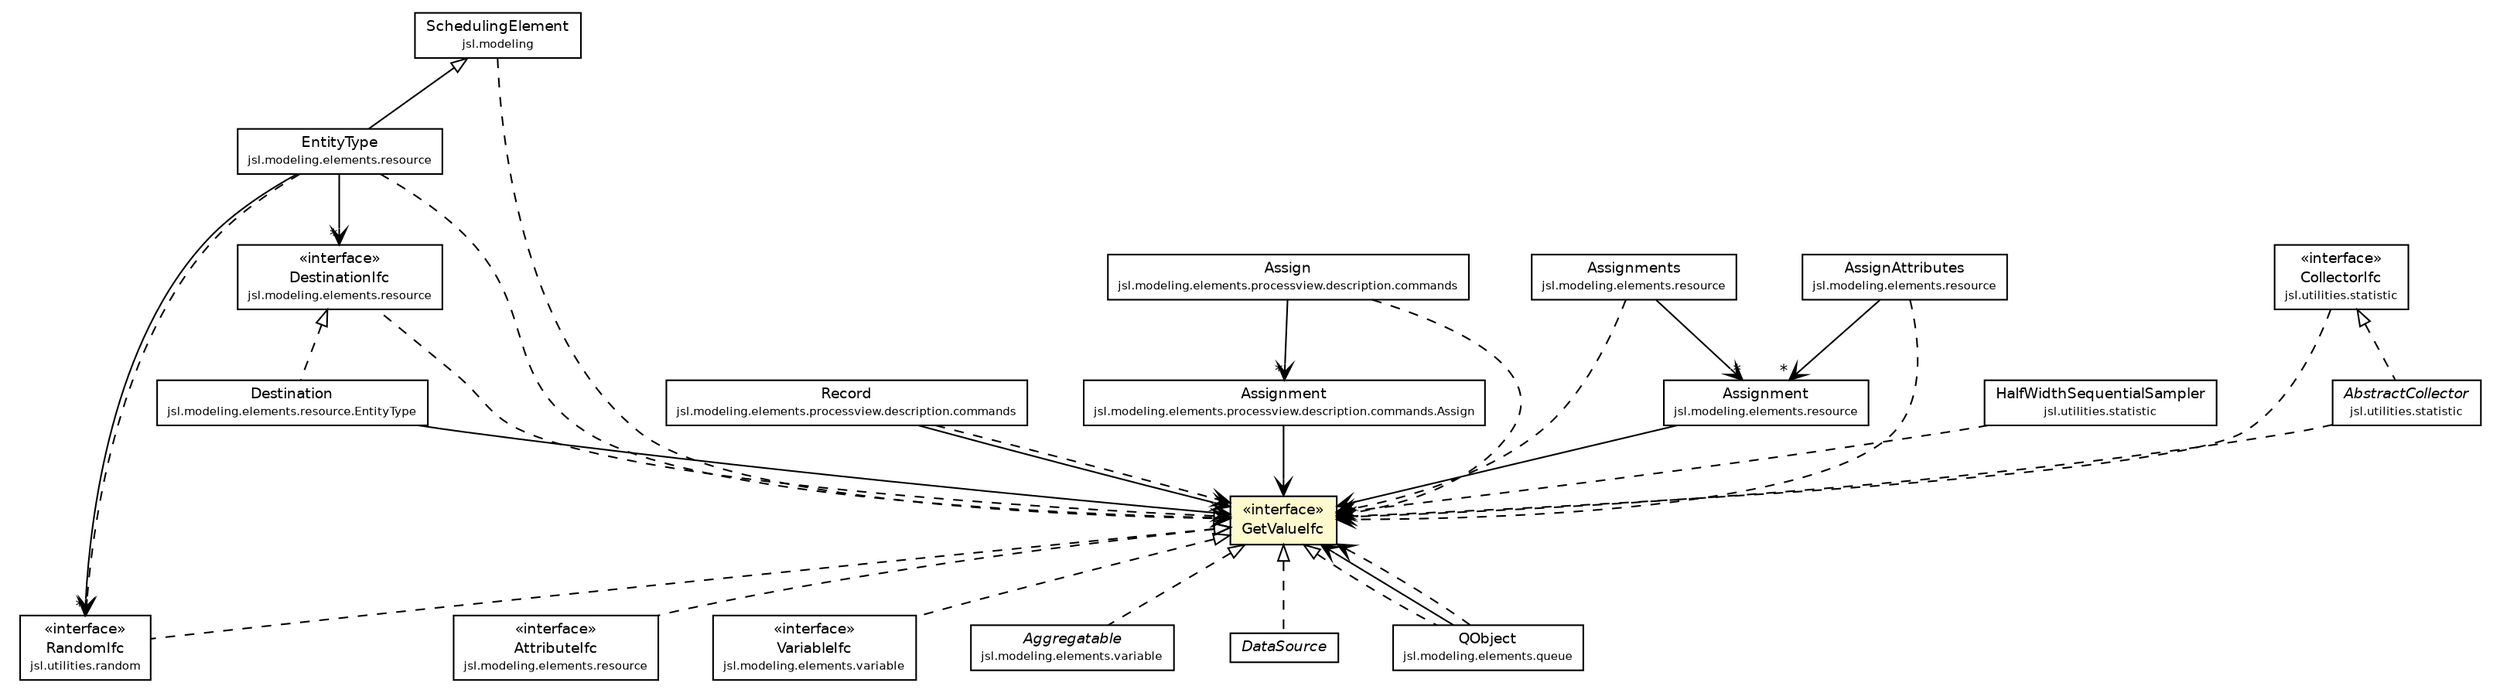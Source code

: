 #!/usr/local/bin/dot
#
# Class diagram 
# Generated by UMLGraph version 5.4 (http://www.umlgraph.org/)
#

digraph G {
	edge [fontname="Helvetica",fontsize=10,labelfontname="Helvetica",labelfontsize=10];
	node [fontname="Helvetica",fontsize=10,shape=plaintext];
	nodesep=0.25;
	ranksep=0.5;
	// jsl.modeling.SchedulingElement
	c88317 [label=<<table title="jsl.modeling.SchedulingElement" border="0" cellborder="1" cellspacing="0" cellpadding="2" port="p" href="../modeling/SchedulingElement.html">
		<tr><td><table border="0" cellspacing="0" cellpadding="1">
<tr><td align="center" balign="center"> SchedulingElement </td></tr>
<tr><td align="center" balign="center"><font point-size="7.0"> jsl.modeling </font></td></tr>
		</table></td></tr>
		</table>>, URL="../modeling/SchedulingElement.html", fontname="Helvetica", fontcolor="black", fontsize=9.0];
	// jsl.modeling.elements.processview.description.commands.Record
	c88386 [label=<<table title="jsl.modeling.elements.processview.description.commands.Record" border="0" cellborder="1" cellspacing="0" cellpadding="2" port="p" href="../modeling/elements/processview/description/commands/Record.html">
		<tr><td><table border="0" cellspacing="0" cellpadding="1">
<tr><td align="center" balign="center"> Record </td></tr>
<tr><td align="center" balign="center"><font point-size="7.0"> jsl.modeling.elements.processview.description.commands </font></td></tr>
		</table></td></tr>
		</table>>, URL="../modeling/elements/processview/description/commands/Record.html", fontname="Helvetica", fontcolor="black", fontsize=9.0];
	// jsl.modeling.elements.processview.description.commands.Assign
	c88388 [label=<<table title="jsl.modeling.elements.processview.description.commands.Assign" border="0" cellborder="1" cellspacing="0" cellpadding="2" port="p" href="../modeling/elements/processview/description/commands/Assign.html">
		<tr><td><table border="0" cellspacing="0" cellpadding="1">
<tr><td align="center" balign="center"> Assign </td></tr>
<tr><td align="center" balign="center"><font point-size="7.0"> jsl.modeling.elements.processview.description.commands </font></td></tr>
		</table></td></tr>
		</table>>, URL="../modeling/elements/processview/description/commands/Assign.html", fontname="Helvetica", fontcolor="black", fontsize=9.0];
	// jsl.modeling.elements.processview.description.commands.Assign.Assignment
	c88389 [label=<<table title="jsl.modeling.elements.processview.description.commands.Assign.Assignment" border="0" cellborder="1" cellspacing="0" cellpadding="2" port="p" href="../modeling/elements/processview/description/commands/Assign.Assignment.html">
		<tr><td><table border="0" cellspacing="0" cellpadding="1">
<tr><td align="center" balign="center"> Assignment </td></tr>
<tr><td align="center" balign="center"><font point-size="7.0"> jsl.modeling.elements.processview.description.commands.Assign </font></td></tr>
		</table></td></tr>
		</table>>, URL="../modeling/elements/processview/description/commands/Assign.Assignment.html", fontname="Helvetica", fontcolor="black", fontsize=9.0];
	// jsl.modeling.elements.queue.QObject
	c88399 [label=<<table title="jsl.modeling.elements.queue.QObject" border="0" cellborder="1" cellspacing="0" cellpadding="2" port="p" href="../modeling/elements/queue/QObject.html">
		<tr><td><table border="0" cellspacing="0" cellpadding="1">
<tr><td align="center" balign="center"> QObject </td></tr>
<tr><td align="center" balign="center"><font point-size="7.0"> jsl.modeling.elements.queue </font></td></tr>
		</table></td></tr>
		</table>>, URL="../modeling/elements/queue/QObject.html", fontname="Helvetica", fontcolor="black", fontsize=9.0];
	// jsl.modeling.elements.resource.EntityType
	c88444 [label=<<table title="jsl.modeling.elements.resource.EntityType" border="0" cellborder="1" cellspacing="0" cellpadding="2" port="p" href="../modeling/elements/resource/EntityType.html">
		<tr><td><table border="0" cellspacing="0" cellpadding="1">
<tr><td align="center" balign="center"> EntityType </td></tr>
<tr><td align="center" balign="center"><font point-size="7.0"> jsl.modeling.elements.resource </font></td></tr>
		</table></td></tr>
		</table>>, URL="../modeling/elements/resource/EntityType.html", fontname="Helvetica", fontcolor="black", fontsize=9.0];
	// jsl.modeling.elements.resource.EntityType.Destination
	c88446 [label=<<table title="jsl.modeling.elements.resource.EntityType.Destination" border="0" cellborder="1" cellspacing="0" cellpadding="2" port="p" href="../modeling/elements/resource/EntityType.Destination.html">
		<tr><td><table border="0" cellspacing="0" cellpadding="1">
<tr><td align="center" balign="center"> Destination </td></tr>
<tr><td align="center" balign="center"><font point-size="7.0"> jsl.modeling.elements.resource.EntityType </font></td></tr>
		</table></td></tr>
		</table>>, URL="../modeling/elements/resource/EntityType.Destination.html", fontname="Helvetica", fontcolor="black", fontsize=9.0];
	// jsl.modeling.elements.resource.DestinationIfc
	c88461 [label=<<table title="jsl.modeling.elements.resource.DestinationIfc" border="0" cellborder="1" cellspacing="0" cellpadding="2" port="p" href="../modeling/elements/resource/DestinationIfc.html">
		<tr><td><table border="0" cellspacing="0" cellpadding="1">
<tr><td align="center" balign="center"> &#171;interface&#187; </td></tr>
<tr><td align="center" balign="center"> DestinationIfc </td></tr>
<tr><td align="center" balign="center"><font point-size="7.0"> jsl.modeling.elements.resource </font></td></tr>
		</table></td></tr>
		</table>>, URL="../modeling/elements/resource/DestinationIfc.html", fontname="Helvetica", fontcolor="black", fontsize=9.0];
	// jsl.modeling.elements.resource.AttributeIfc
	c88468 [label=<<table title="jsl.modeling.elements.resource.AttributeIfc" border="0" cellborder="1" cellspacing="0" cellpadding="2" port="p" href="../modeling/elements/resource/AttributeIfc.html">
		<tr><td><table border="0" cellspacing="0" cellpadding="1">
<tr><td align="center" balign="center"> &#171;interface&#187; </td></tr>
<tr><td align="center" balign="center"> AttributeIfc </td></tr>
<tr><td align="center" balign="center"><font point-size="7.0"> jsl.modeling.elements.resource </font></td></tr>
		</table></td></tr>
		</table>>, URL="../modeling/elements/resource/AttributeIfc.html", fontname="Helvetica", fontcolor="black", fontsize=9.0];
	// jsl.modeling.elements.resource.Assignments
	c88470 [label=<<table title="jsl.modeling.elements.resource.Assignments" border="0" cellborder="1" cellspacing="0" cellpadding="2" port="p" href="../modeling/elements/resource/Assignments.html">
		<tr><td><table border="0" cellspacing="0" cellpadding="1">
<tr><td align="center" balign="center"> Assignments </td></tr>
<tr><td align="center" balign="center"><font point-size="7.0"> jsl.modeling.elements.resource </font></td></tr>
		</table></td></tr>
		</table>>, URL="../modeling/elements/resource/Assignments.html", fontname="Helvetica", fontcolor="black", fontsize=9.0];
	// jsl.modeling.elements.resource.Assignment
	c88471 [label=<<table title="jsl.modeling.elements.resource.Assignment" border="0" cellborder="1" cellspacing="0" cellpadding="2" port="p" href="../modeling/elements/resource/Assignment.html">
		<tr><td><table border="0" cellspacing="0" cellpadding="1">
<tr><td align="center" balign="center"> Assignment </td></tr>
<tr><td align="center" balign="center"><font point-size="7.0"> jsl.modeling.elements.resource </font></td></tr>
		</table></td></tr>
		</table>>, URL="../modeling/elements/resource/Assignment.html", fontname="Helvetica", fontcolor="black", fontsize=9.0];
	// jsl.modeling.elements.resource.AssignAttributes
	c88472 [label=<<table title="jsl.modeling.elements.resource.AssignAttributes" border="0" cellborder="1" cellspacing="0" cellpadding="2" port="p" href="../modeling/elements/resource/AssignAttributes.html">
		<tr><td><table border="0" cellspacing="0" cellpadding="1">
<tr><td align="center" balign="center"> AssignAttributes </td></tr>
<tr><td align="center" balign="center"><font point-size="7.0"> jsl.modeling.elements.resource </font></td></tr>
		</table></td></tr>
		</table>>, URL="../modeling/elements/resource/AssignAttributes.html", fontname="Helvetica", fontcolor="black", fontsize=9.0];
	// jsl.modeling.elements.variable.VariableIfc
	c88529 [label=<<table title="jsl.modeling.elements.variable.VariableIfc" border="0" cellborder="1" cellspacing="0" cellpadding="2" port="p" href="../modeling/elements/variable/VariableIfc.html">
		<tr><td><table border="0" cellspacing="0" cellpadding="1">
<tr><td align="center" balign="center"> &#171;interface&#187; </td></tr>
<tr><td align="center" balign="center"> VariableIfc </td></tr>
<tr><td align="center" balign="center"><font point-size="7.0"> jsl.modeling.elements.variable </font></td></tr>
		</table></td></tr>
		</table>>, URL="../modeling/elements/variable/VariableIfc.html", fontname="Helvetica", fontcolor="black", fontsize=9.0];
	// jsl.modeling.elements.variable.Aggregatable
	c88556 [label=<<table title="jsl.modeling.elements.variable.Aggregatable" border="0" cellborder="1" cellspacing="0" cellpadding="2" port="p" href="../modeling/elements/variable/Aggregatable.html">
		<tr><td><table border="0" cellspacing="0" cellpadding="1">
<tr><td align="center" balign="center"><font face="Helvetica-Oblique"> Aggregatable </font></td></tr>
<tr><td align="center" balign="center"><font point-size="7.0"> jsl.modeling.elements.variable </font></td></tr>
		</table></td></tr>
		</table>>, URL="../modeling/elements/variable/Aggregatable.html", fontname="Helvetica", fontcolor="black", fontsize=9.0];
	// jsl.utilities.GetValueIfc
	c88609 [label=<<table title="jsl.utilities.GetValueIfc" border="0" cellborder="1" cellspacing="0" cellpadding="2" port="p" bgcolor="lemonChiffon" href="./GetValueIfc.html">
		<tr><td><table border="0" cellspacing="0" cellpadding="1">
<tr><td align="center" balign="center"> &#171;interface&#187; </td></tr>
<tr><td align="center" balign="center"> GetValueIfc </td></tr>
		</table></td></tr>
		</table>>, URL="./GetValueIfc.html", fontname="Helvetica", fontcolor="black", fontsize=9.0];
	// jsl.utilities.DataSource
	c88611 [label=<<table title="jsl.utilities.DataSource" border="0" cellborder="1" cellspacing="0" cellpadding="2" port="p" href="./DataSource.html">
		<tr><td><table border="0" cellspacing="0" cellpadding="1">
<tr><td align="center" balign="center"><font face="Helvetica-Oblique"> DataSource </font></td></tr>
		</table></td></tr>
		</table>>, URL="./DataSource.html", fontname="Helvetica", fontcolor="black", fontsize=9.0];
	// jsl.utilities.random.RandomIfc
	c88630 [label=<<table title="jsl.utilities.random.RandomIfc" border="0" cellborder="1" cellspacing="0" cellpadding="2" port="p" href="./random/RandomIfc.html">
		<tr><td><table border="0" cellspacing="0" cellpadding="1">
<tr><td align="center" balign="center"> &#171;interface&#187; </td></tr>
<tr><td align="center" balign="center"> RandomIfc </td></tr>
<tr><td align="center" balign="center"><font point-size="7.0"> jsl.utilities.random </font></td></tr>
		</table></td></tr>
		</table>>, URL="./random/RandomIfc.html", fontname="Helvetica", fontcolor="black", fontsize=9.0];
	// jsl.utilities.statistic.HalfWidthSequentialSampler
	c88742 [label=<<table title="jsl.utilities.statistic.HalfWidthSequentialSampler" border="0" cellborder="1" cellspacing="0" cellpadding="2" port="p" href="./statistic/HalfWidthSequentialSampler.html">
		<tr><td><table border="0" cellspacing="0" cellpadding="1">
<tr><td align="center" balign="center"> HalfWidthSequentialSampler </td></tr>
<tr><td align="center" balign="center"><font point-size="7.0"> jsl.utilities.statistic </font></td></tr>
		</table></td></tr>
		</table>>, URL="./statistic/HalfWidthSequentialSampler.html", fontname="Helvetica", fontcolor="black", fontsize=9.0];
	// jsl.utilities.statistic.CollectorIfc
	c88745 [label=<<table title="jsl.utilities.statistic.CollectorIfc" border="0" cellborder="1" cellspacing="0" cellpadding="2" port="p" href="./statistic/CollectorIfc.html">
		<tr><td><table border="0" cellspacing="0" cellpadding="1">
<tr><td align="center" balign="center"> &#171;interface&#187; </td></tr>
<tr><td align="center" balign="center"> CollectorIfc </td></tr>
<tr><td align="center" balign="center"><font point-size="7.0"> jsl.utilities.statistic </font></td></tr>
		</table></td></tr>
		</table>>, URL="./statistic/CollectorIfc.html", fontname="Helvetica", fontcolor="black", fontsize=9.0];
	// jsl.utilities.statistic.AbstractCollector
	c88749 [label=<<table title="jsl.utilities.statistic.AbstractCollector" border="0" cellborder="1" cellspacing="0" cellpadding="2" port="p" href="./statistic/AbstractCollector.html">
		<tr><td><table border="0" cellspacing="0" cellpadding="1">
<tr><td align="center" balign="center"><font face="Helvetica-Oblique"> AbstractCollector </font></td></tr>
<tr><td align="center" balign="center"><font point-size="7.0"> jsl.utilities.statistic </font></td></tr>
		</table></td></tr>
		</table>>, URL="./statistic/AbstractCollector.html", fontname="Helvetica", fontcolor="black", fontsize=9.0];
	//jsl.modeling.elements.queue.QObject implements jsl.utilities.GetValueIfc
	c88609:p -> c88399:p [dir=back,arrowtail=empty,style=dashed];
	//jsl.modeling.elements.resource.EntityType extends jsl.modeling.SchedulingElement
	c88317:p -> c88444:p [dir=back,arrowtail=empty];
	//jsl.modeling.elements.resource.EntityType.Destination implements jsl.modeling.elements.resource.DestinationIfc
	c88461:p -> c88446:p [dir=back,arrowtail=empty,style=dashed];
	//jsl.modeling.elements.resource.DestinationIfc implements jsl.utilities.GetValueIfc
	c88609:p -> c88461:p [dir=back,arrowtail=empty,style=dashed];
	//jsl.modeling.elements.resource.AttributeIfc implements jsl.utilities.GetValueIfc
	c88609:p -> c88468:p [dir=back,arrowtail=empty,style=dashed];
	//jsl.modeling.elements.variable.VariableIfc implements jsl.utilities.GetValueIfc
	c88609:p -> c88529:p [dir=back,arrowtail=empty,style=dashed];
	//jsl.modeling.elements.variable.Aggregatable implements jsl.utilities.GetValueIfc
	c88609:p -> c88556:p [dir=back,arrowtail=empty,style=dashed];
	//jsl.utilities.DataSource implements jsl.utilities.GetValueIfc
	c88609:p -> c88611:p [dir=back,arrowtail=empty,style=dashed];
	//jsl.utilities.random.RandomIfc implements jsl.utilities.GetValueIfc
	c88609:p -> c88630:p [dir=back,arrowtail=empty,style=dashed];
	//jsl.utilities.statistic.AbstractCollector implements jsl.utilities.statistic.CollectorIfc
	c88745:p -> c88749:p [dir=back,arrowtail=empty,style=dashed];
	// jsl.modeling.elements.processview.description.commands.Record NAVASSOC jsl.utilities.GetValueIfc
	c88386:p -> c88609:p [taillabel="", label="", headlabel="", fontname="Helvetica", fontcolor="black", fontsize=10.0, color="black", arrowhead=open];
	// jsl.modeling.elements.processview.description.commands.Assign NAVASSOC jsl.modeling.elements.processview.description.commands.Assign.Assignment
	c88388:p -> c88389:p [taillabel="", label="", headlabel="*", fontname="Helvetica", fontcolor="black", fontsize=10.0, color="black", arrowhead=open];
	// jsl.modeling.elements.processview.description.commands.Assign.Assignment NAVASSOC jsl.utilities.GetValueIfc
	c88389:p -> c88609:p [taillabel="", label="", headlabel="", fontname="Helvetica", fontcolor="black", fontsize=10.0, color="black", arrowhead=open];
	// jsl.modeling.elements.queue.QObject NAVASSOC jsl.utilities.GetValueIfc
	c88399:p -> c88609:p [taillabel="", label="", headlabel="", fontname="Helvetica", fontcolor="black", fontsize=10.0, color="black", arrowhead=open];
	// jsl.modeling.elements.resource.EntityType NAVASSOC jsl.modeling.elements.resource.DestinationIfc
	c88444:p -> c88461:p [taillabel="", label="", headlabel="*", fontname="Helvetica", fontcolor="black", fontsize=10.0, color="black", arrowhead=open];
	// jsl.modeling.elements.resource.EntityType NAVASSOC jsl.utilities.random.RandomIfc
	c88444:p -> c88630:p [taillabel="", label="", headlabel="*", fontname="Helvetica", fontcolor="black", fontsize=10.0, color="black", arrowhead=open];
	// jsl.modeling.elements.resource.EntityType.Destination NAVASSOC jsl.utilities.GetValueIfc
	c88446:p -> c88609:p [taillabel="", label="", headlabel="", fontname="Helvetica", fontcolor="black", fontsize=10.0, color="black", arrowhead=open];
	// jsl.modeling.elements.resource.Assignments NAVASSOC jsl.modeling.elements.resource.Assignment
	c88470:p -> c88471:p [taillabel="", label="", headlabel="*", fontname="Helvetica", fontcolor="black", fontsize=10.0, color="black", arrowhead=open];
	// jsl.modeling.elements.resource.Assignment NAVASSOC jsl.utilities.GetValueIfc
	c88471:p -> c88609:p [taillabel="", label="", headlabel="", fontname="Helvetica", fontcolor="black", fontsize=10.0, color="black", arrowhead=open];
	// jsl.modeling.elements.resource.AssignAttributes NAVASSOC jsl.modeling.elements.resource.Assignment
	c88472:p -> c88471:p [taillabel="", label="", headlabel="*", fontname="Helvetica", fontcolor="black", fontsize=10.0, color="black", arrowhead=open];
	// jsl.modeling.SchedulingElement DEPEND jsl.utilities.GetValueIfc
	c88317:p -> c88609:p [taillabel="", label="", headlabel="", fontname="Helvetica", fontcolor="black", fontsize=10.0, color="black", arrowhead=open, style=dashed];
	// jsl.modeling.elements.processview.description.commands.Record DEPEND jsl.utilities.GetValueIfc
	c88386:p -> c88609:p [taillabel="", label="", headlabel="", fontname="Helvetica", fontcolor="black", fontsize=10.0, color="black", arrowhead=open, style=dashed];
	// jsl.modeling.elements.processview.description.commands.Assign DEPEND jsl.utilities.GetValueIfc
	c88388:p -> c88609:p [taillabel="", label="", headlabel="", fontname="Helvetica", fontcolor="black", fontsize=10.0, color="black", arrowhead=open, style=dashed];
	// jsl.modeling.elements.queue.QObject DEPEND jsl.utilities.GetValueIfc
	c88399:p -> c88609:p [taillabel="", label="", headlabel="", fontname="Helvetica", fontcolor="black", fontsize=10.0, color="black", arrowhead=open, style=dashed];
	// jsl.modeling.elements.resource.EntityType DEPEND jsl.utilities.random.RandomIfc
	c88444:p -> c88630:p [taillabel="", label="", headlabel="", fontname="Helvetica", fontcolor="black", fontsize=10.0, color="black", arrowhead=open, style=dashed];
	// jsl.modeling.elements.resource.EntityType DEPEND jsl.utilities.GetValueIfc
	c88444:p -> c88609:p [taillabel="", label="", headlabel="", fontname="Helvetica", fontcolor="black", fontsize=10.0, color="black", arrowhead=open, style=dashed];
	// jsl.modeling.elements.resource.Assignments DEPEND jsl.utilities.GetValueIfc
	c88470:p -> c88609:p [taillabel="", label="", headlabel="", fontname="Helvetica", fontcolor="black", fontsize=10.0, color="black", arrowhead=open, style=dashed];
	// jsl.modeling.elements.resource.AssignAttributes DEPEND jsl.utilities.GetValueIfc
	c88472:p -> c88609:p [taillabel="", label="", headlabel="", fontname="Helvetica", fontcolor="black", fontsize=10.0, color="black", arrowhead=open, style=dashed];
	// jsl.utilities.statistic.HalfWidthSequentialSampler DEPEND jsl.utilities.GetValueIfc
	c88742:p -> c88609:p [taillabel="", label="", headlabel="", fontname="Helvetica", fontcolor="black", fontsize=10.0, color="black", arrowhead=open, style=dashed];
	// jsl.utilities.statistic.CollectorIfc DEPEND jsl.utilities.GetValueIfc
	c88745:p -> c88609:p [taillabel="", label="", headlabel="", fontname="Helvetica", fontcolor="black", fontsize=10.0, color="black", arrowhead=open, style=dashed];
	// jsl.utilities.statistic.AbstractCollector DEPEND jsl.utilities.GetValueIfc
	c88749:p -> c88609:p [taillabel="", label="", headlabel="", fontname="Helvetica", fontcolor="black", fontsize=10.0, color="black", arrowhead=open, style=dashed];
}

